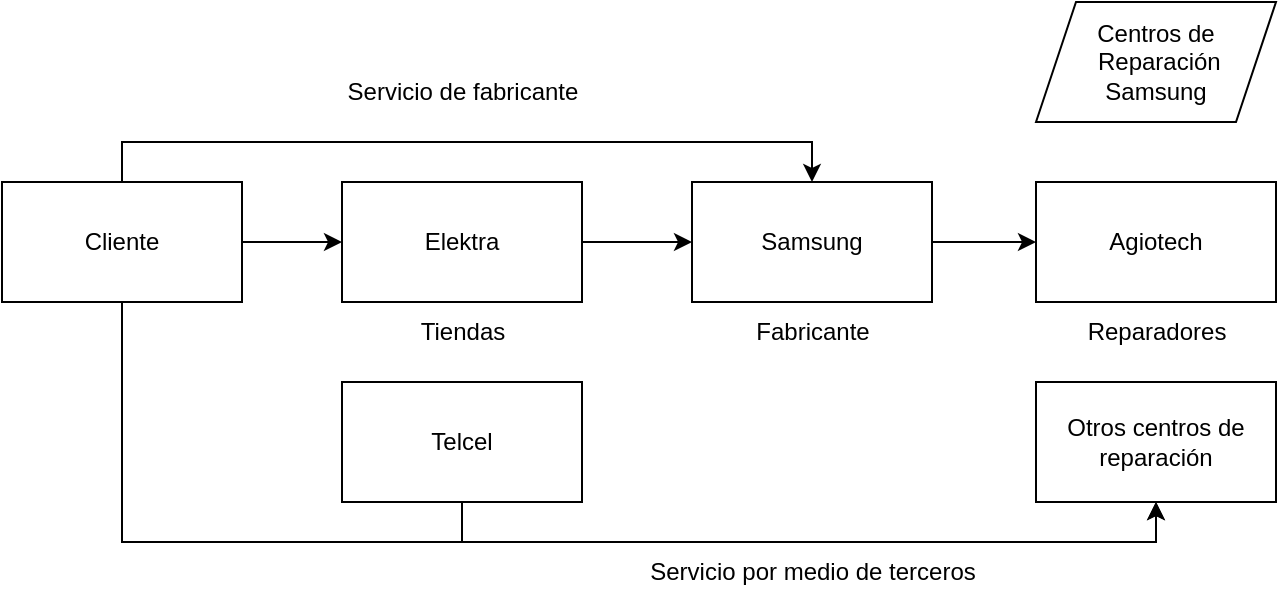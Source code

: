 <mxfile version="24.7.17">
  <diagram name="Page-1" id="1B5IPFv-TWEJTiJyefxq">
    <mxGraphModel dx="874" dy="535" grid="1" gridSize="10" guides="1" tooltips="1" connect="1" arrows="1" fold="1" page="1" pageScale="1" pageWidth="850" pageHeight="1100" math="0" shadow="0">
      <root>
        <mxCell id="0" />
        <mxCell id="1" parent="0" />
        <mxCell id="Ck1P-tKtcKv9071fAOt2-20" style="edgeStyle=orthogonalEdgeStyle;rounded=0;orthogonalLoop=1;jettySize=auto;html=1;exitX=1;exitY=0.5;exitDx=0;exitDy=0;entryX=0;entryY=0.5;entryDx=0;entryDy=0;" edge="1" parent="1" source="Myhd0ncaeg3XmT2BENRN-1" target="Ck1P-tKtcKv9071fAOt2-2">
          <mxGeometry relative="1" as="geometry" />
        </mxCell>
        <mxCell id="Myhd0ncaeg3XmT2BENRN-1" value="Samsung" style="rounded=0;whiteSpace=wrap;html=1;" vertex="1" parent="1">
          <mxGeometry x="452" y="490" width="120" height="60" as="geometry" />
        </mxCell>
        <mxCell id="Myhd0ncaeg3XmT2BENRN-3" value="Fabricante" style="text;html=1;align=center;verticalAlign=middle;resizable=0;points=[];autosize=1;strokeColor=none;fillColor=none;" vertex="1" parent="1">
          <mxGeometry x="472" y="550" width="80" height="30" as="geometry" />
        </mxCell>
        <mxCell id="Ck1P-tKtcKv9071fAOt2-3" style="edgeStyle=orthogonalEdgeStyle;rounded=0;orthogonalLoop=1;jettySize=auto;html=1;exitX=0.5;exitY=0;exitDx=0;exitDy=0;entryX=0.5;entryY=0;entryDx=0;entryDy=0;" edge="1" parent="1" source="Myhd0ncaeg3XmT2BENRN-4" target="Myhd0ncaeg3XmT2BENRN-1">
          <mxGeometry relative="1" as="geometry" />
        </mxCell>
        <mxCell id="Ck1P-tKtcKv9071fAOt2-18" style="edgeStyle=orthogonalEdgeStyle;rounded=0;orthogonalLoop=1;jettySize=auto;html=1;entryX=0;entryY=0.5;entryDx=0;entryDy=0;" edge="1" parent="1" source="Myhd0ncaeg3XmT2BENRN-4" target="Myhd0ncaeg3XmT2BENRN-7">
          <mxGeometry relative="1" as="geometry" />
        </mxCell>
        <mxCell id="cjaFVGDPBvvuAIcHG3kl-2" style="edgeStyle=orthogonalEdgeStyle;rounded=0;orthogonalLoop=1;jettySize=auto;html=1;exitX=0.5;exitY=1;exitDx=0;exitDy=0;entryX=0.5;entryY=1;entryDx=0;entryDy=0;" edge="1" parent="1" source="Myhd0ncaeg3XmT2BENRN-4" target="Ck1P-tKtcKv9071fAOt2-13">
          <mxGeometry relative="1" as="geometry" />
        </mxCell>
        <mxCell id="Myhd0ncaeg3XmT2BENRN-4" value="Cliente" style="rounded=0;whiteSpace=wrap;html=1;" vertex="1" parent="1">
          <mxGeometry x="107" y="490" width="120" height="60" as="geometry" />
        </mxCell>
        <mxCell id="Ck1P-tKtcKv9071fAOt2-16" style="edgeStyle=orthogonalEdgeStyle;rounded=0;orthogonalLoop=1;jettySize=auto;html=1;exitX=0.5;exitY=1;exitDx=0;exitDy=0;entryX=0.5;entryY=1;entryDx=0;entryDy=0;" edge="1" parent="1" source="Myhd0ncaeg3XmT2BENRN-6" target="Ck1P-tKtcKv9071fAOt2-13">
          <mxGeometry relative="1" as="geometry" />
        </mxCell>
        <mxCell id="Myhd0ncaeg3XmT2BENRN-6" value="Telcel" style="rounded=0;whiteSpace=wrap;html=1;" vertex="1" parent="1">
          <mxGeometry x="277" y="590" width="120" height="60" as="geometry" />
        </mxCell>
        <mxCell id="Ck1P-tKtcKv9071fAOt2-19" style="edgeStyle=orthogonalEdgeStyle;rounded=0;orthogonalLoop=1;jettySize=auto;html=1;exitX=1;exitY=0.5;exitDx=0;exitDy=0;entryX=0;entryY=0.5;entryDx=0;entryDy=0;" edge="1" parent="1" source="Myhd0ncaeg3XmT2BENRN-7" target="Myhd0ncaeg3XmT2BENRN-1">
          <mxGeometry relative="1" as="geometry" />
        </mxCell>
        <mxCell id="Myhd0ncaeg3XmT2BENRN-7" value="Elektra" style="rounded=0;whiteSpace=wrap;html=1;" vertex="1" parent="1">
          <mxGeometry x="277" y="490" width="120" height="60" as="geometry" />
        </mxCell>
        <mxCell id="Myhd0ncaeg3XmT2BENRN-13" value="Tiendas" style="text;html=1;align=center;verticalAlign=middle;resizable=0;points=[];autosize=1;strokeColor=none;fillColor=none;" vertex="1" parent="1">
          <mxGeometry x="302" y="550" width="70" height="30" as="geometry" />
        </mxCell>
        <mxCell id="Ck1P-tKtcKv9071fAOt2-2" value="Agiotech" style="rounded=0;whiteSpace=wrap;html=1;" vertex="1" parent="1">
          <mxGeometry x="624" y="490" width="120" height="60" as="geometry" />
        </mxCell>
        <mxCell id="Ck1P-tKtcKv9071fAOt2-4" value="Servicio de fabricante" style="text;html=1;align=center;verticalAlign=middle;resizable=0;points=[];autosize=1;strokeColor=none;fillColor=none;" vertex="1" parent="1">
          <mxGeometry x="267" y="430" width="140" height="30" as="geometry" />
        </mxCell>
        <mxCell id="Ck1P-tKtcKv9071fAOt2-5" value="Reparadores" style="text;html=1;align=center;verticalAlign=middle;resizable=0;points=[];autosize=1;strokeColor=none;fillColor=none;" vertex="1" parent="1">
          <mxGeometry x="639" y="550" width="90" height="30" as="geometry" />
        </mxCell>
        <mxCell id="Ck1P-tKtcKv9071fAOt2-7" value="Servicio por medio de terceros" style="text;html=1;align=center;verticalAlign=middle;resizable=0;points=[];autosize=1;strokeColor=none;fillColor=none;" vertex="1" parent="1">
          <mxGeometry x="417" y="670" width="190" height="30" as="geometry" />
        </mxCell>
        <mxCell id="Ck1P-tKtcKv9071fAOt2-13" value="Otros centros de reparación" style="rounded=0;whiteSpace=wrap;html=1;" vertex="1" parent="1">
          <mxGeometry x="624" y="590" width="120" height="60" as="geometry" />
        </mxCell>
        <mxCell id="Ck1P-tKtcKv9071fAOt2-21" value="Centros de&lt;br&gt;&amp;nbsp;Reparación Samsung" style="shape=parallelogram;perimeter=parallelogramPerimeter;whiteSpace=wrap;html=1;fixedSize=1;" vertex="1" parent="1">
          <mxGeometry x="624" y="400" width="120" height="60" as="geometry" />
        </mxCell>
      </root>
    </mxGraphModel>
  </diagram>
</mxfile>
